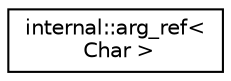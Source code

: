 digraph "Graphical Class Hierarchy"
{
  edge [fontname="Helvetica",fontsize="10",labelfontname="Helvetica",labelfontsize="10"];
  node [fontname="Helvetica",fontsize="10",shape=record];
  rankdir="LR";
  Node1 [label="internal::arg_ref\<\l Char \>",height=0.2,width=0.4,color="black", fillcolor="white", style="filled",URL="$structinternal_1_1arg__ref.html"];
}
